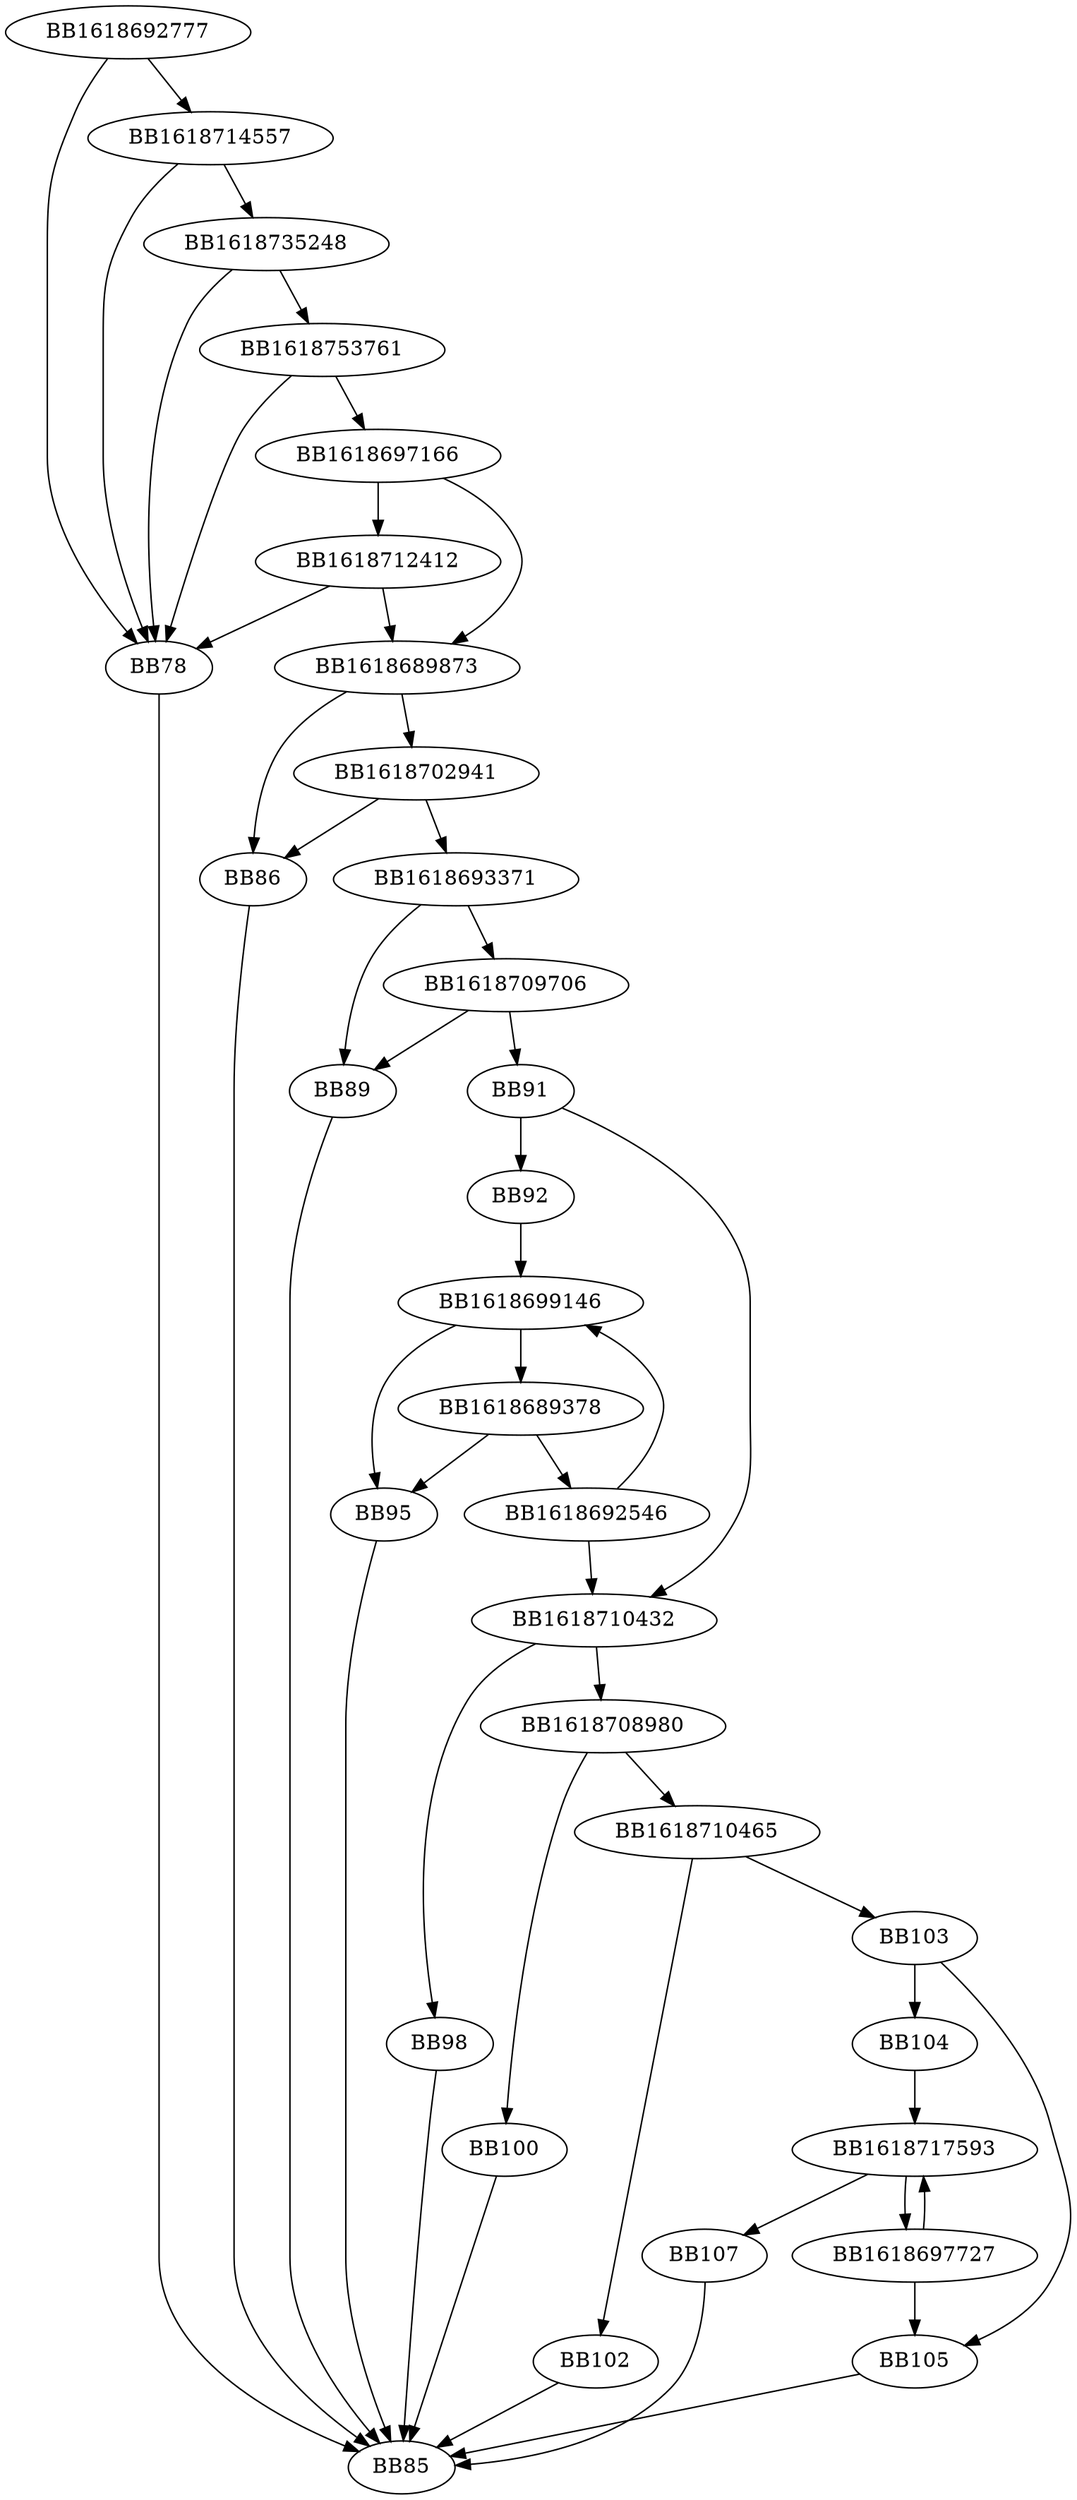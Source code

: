 digraph G{
	BB1618692777->BB78;
	BB1618692777->BB1618714557;
	BB1618714557->BB78;
	BB1618714557->BB1618735248;
	BB1618735248->BB78;
	BB1618735248->BB1618753761;
	BB1618753761->BB78;
	BB1618753761->BB1618697166;
	BB1618697166->BB1618712412;
	BB1618697166->BB1618689873;
	BB1618712412->BB78;
	BB1618712412->BB1618689873;
	BB78->BB85;
	BB1618689873->BB86;
	BB1618689873->BB1618702941;
	BB1618702941->BB86;
	BB1618702941->BB1618693371;
	BB86->BB85;
	BB1618693371->BB89;
	BB1618693371->BB1618709706;
	BB1618709706->BB89;
	BB1618709706->BB91;
	BB89->BB85;
	BB91->BB92;
	BB91->BB1618710432;
	BB92->BB1618699146;
	BB1618699146->BB95;
	BB1618699146->BB1618689378;
	BB1618689378->BB95;
	BB1618689378->BB1618692546;
	BB95->BB85;
	BB1618692546->BB1618699146;
	BB1618692546->BB1618710432;
	BB1618710432->BB98;
	BB1618710432->BB1618708980;
	BB98->BB85;
	BB1618708980->BB100;
	BB1618708980->BB1618710465;
	BB100->BB85;
	BB1618710465->BB102;
	BB1618710465->BB103;
	BB102->BB85;
	BB103->BB104;
	BB103->BB105;
	BB104->BB1618717593;
	BB1618717593->BB107;
	BB1618717593->BB1618697727;
	BB107->BB85;
	BB1618697727->BB1618717593;
	BB1618697727->BB105;
	BB105->BB85;
}
